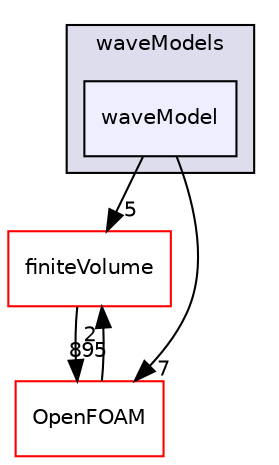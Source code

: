 digraph "src/waveModels/waveModel" {
  bgcolor=transparent;
  compound=true
  node [ fontsize="10", fontname="Helvetica"];
  edge [ labelfontsize="10", labelfontname="Helvetica"];
  subgraph clusterdir_b9a696144f82eb1e2b4c5e6b7a09e316 {
    graph [ bgcolor="#ddddee", pencolor="black", label="waveModels" fontname="Helvetica", fontsize="10", URL="dir_b9a696144f82eb1e2b4c5e6b7a09e316.html"]
  dir_cee882d11d98834f07952dd5b2a801bf [shape=box, label="waveModel", style="filled", fillcolor="#eeeeff", pencolor="black", URL="dir_cee882d11d98834f07952dd5b2a801bf.html"];
  }
  dir_9bd15774b555cf7259a6fa18f99fe99b [shape=box label="finiteVolume" color="red" URL="dir_9bd15774b555cf7259a6fa18f99fe99b.html"];
  dir_c5473ff19b20e6ec4dfe5c310b3778a8 [shape=box label="OpenFOAM" color="red" URL="dir_c5473ff19b20e6ec4dfe5c310b3778a8.html"];
  dir_9bd15774b555cf7259a6fa18f99fe99b->dir_c5473ff19b20e6ec4dfe5c310b3778a8 [headlabel="895", labeldistance=1.5 headhref="dir_000814_002151.html"];
  dir_c5473ff19b20e6ec4dfe5c310b3778a8->dir_9bd15774b555cf7259a6fa18f99fe99b [headlabel="2", labeldistance=1.5 headhref="dir_002151_000814.html"];
  dir_cee882d11d98834f07952dd5b2a801bf->dir_9bd15774b555cf7259a6fa18f99fe99b [headlabel="5", labeldistance=1.5 headhref="dir_004141_000814.html"];
  dir_cee882d11d98834f07952dd5b2a801bf->dir_c5473ff19b20e6ec4dfe5c310b3778a8 [headlabel="7", labeldistance=1.5 headhref="dir_004141_002151.html"];
}
